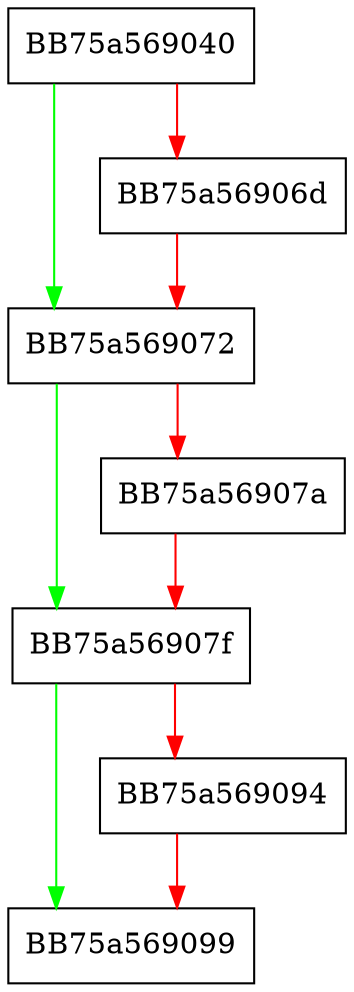digraph RpfAPI_AllocPersistedData {
  node [shape="box"];
  graph [splines=ortho];
  BB75a569040 -> BB75a569072 [color="green"];
  BB75a569040 -> BB75a56906d [color="red"];
  BB75a56906d -> BB75a569072 [color="red"];
  BB75a569072 -> BB75a56907f [color="green"];
  BB75a569072 -> BB75a56907a [color="red"];
  BB75a56907a -> BB75a56907f [color="red"];
  BB75a56907f -> BB75a569099 [color="green"];
  BB75a56907f -> BB75a569094 [color="red"];
  BB75a569094 -> BB75a569099 [color="red"];
}